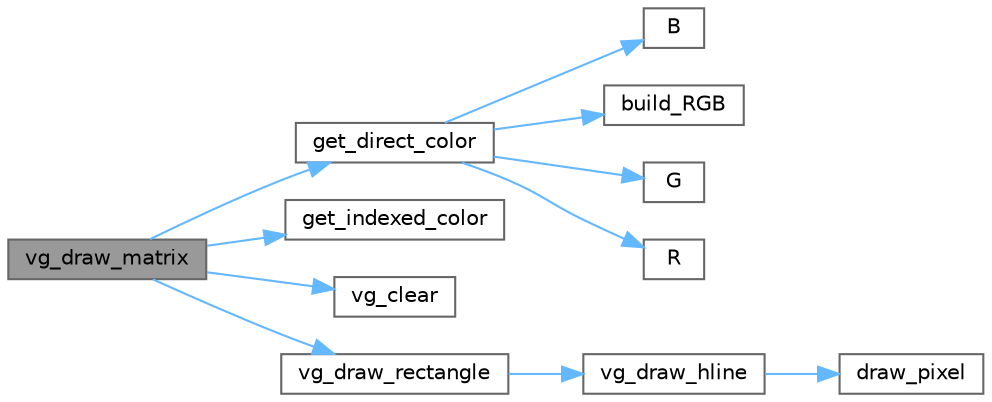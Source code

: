 digraph "vg_draw_matrix"
{
 // LATEX_PDF_SIZE
  bgcolor="transparent";
  edge [fontname=Helvetica,fontsize=10,labelfontname=Helvetica,labelfontsize=10];
  node [fontname=Helvetica,fontsize=10,shape=box,height=0.2,width=0.4];
  rankdir="LR";
  Node1 [label="vg_draw_matrix",height=0.2,width=0.4,color="gray40", fillcolor="grey60", style="filled", fontcolor="black",tooltip="This function is responsible for drawing the matrix that represents the board of the game."];
  Node1 -> Node2 [color="steelblue1",style="solid"];
  Node2 [label="get_direct_color",height=0.2,width=0.4,color="grey40", fillcolor="white", style="filled",URL="$video_8c.html#ab87c9ed01dbb967ee33eca94c8a088e8",tooltip="This functions return a color formed by a set of bytes that represent each of the RGB components."];
  Node2 -> Node3 [color="steelblue1",style="solid"];
  Node3 [label="B",height=0.2,width=0.4,color="grey40", fillcolor="white", style="filled",URL="$video_8c.html#a24e0201c0056d4d68aa7a34ae360ed87",tooltip="This function returns the blue component of a color in RGB."];
  Node2 -> Node4 [color="steelblue1",style="solid"];
  Node4 [label="build_RGB",height=0.2,width=0.4,color="grey40", fillcolor="white", style="filled",URL="$video_8c.html#a0d38ddec52d5b89b35a21bd3bc0ca247",tooltip="This function returns the color formed by the red, green and blue componets."];
  Node2 -> Node5 [color="steelblue1",style="solid"];
  Node5 [label="G",height=0.2,width=0.4,color="grey40", fillcolor="white", style="filled",URL="$video_8c.html#a951a38a1459357ffe379b5dea65522b2",tooltip="This function returns the green component of a color in RGB."];
  Node2 -> Node6 [color="steelblue1",style="solid"];
  Node6 [label="R",height=0.2,width=0.4,color="grey40", fillcolor="white", style="filled",URL="$video_8c.html#aa01f9bbad6332518ec591451ecff15d2",tooltip="This function returns the red component of a color in RGB."];
  Node1 -> Node7 [color="steelblue1",style="solid"];
  Node7 [label="get_indexed_color",height=0.2,width=0.4,color="grey40", fillcolor="white", style="filled",URL="$video_8c.html#ae31554359e7f1cd21fb3a9d42daddf53",tooltip="This function returns the index of the color mapped in a Minix color palette."];
  Node1 -> Node8 [color="steelblue1",style="solid"];
  Node8 [label="vg_clear",height=0.2,width=0.4,color="grey40", fillcolor="white", style="filled",URL="$video_8c.html#ae73efbc5eb5fa85cab0358d0e4de8809",tooltip=" "];
  Node1 -> Node9 [color="steelblue1",style="solid"];
  Node9 [label="vg_draw_rectangle",height=0.2,width=0.4,color="grey40", fillcolor="white", style="filled",URL="$video_8c.html#a99d2da2559e11200c6b40c469e9977ec",tooltip=" "];
  Node9 -> Node10 [color="steelblue1",style="solid"];
  Node10 [label="vg_draw_hline",height=0.2,width=0.4,color="grey40", fillcolor="white", style="filled",URL="$video_8c.html#a1677f4b59f9e0584d82e0b655e4b7fc9",tooltip=" "];
  Node10 -> Node11 [color="steelblue1",style="solid"];
  Node11 [label="draw_pixel",height=0.2,width=0.4,color="grey40", fillcolor="white", style="filled",URL="$video_8c.html#a59d8c6a919eef84d238f6c8d5bd66ff8",tooltip="This function prints a pixels to the display."];
}
